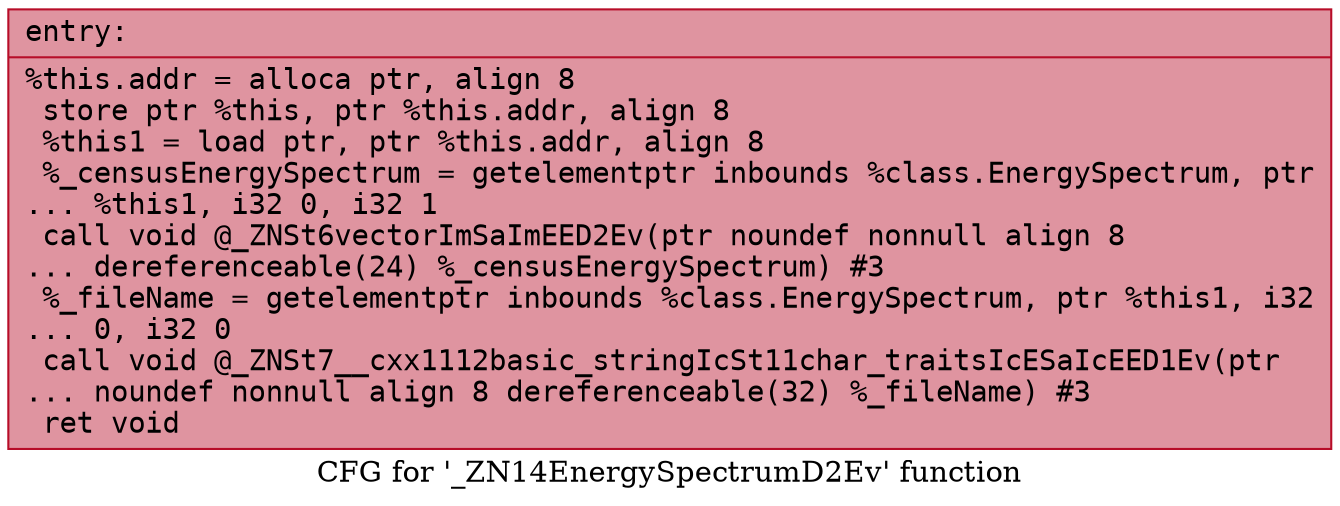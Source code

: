 digraph "CFG for '_ZN14EnergySpectrumD2Ev' function" {
	label="CFG for '_ZN14EnergySpectrumD2Ev' function";

	Node0x564271a75380 [shape=record,color="#b70d28ff", style=filled, fillcolor="#b70d2870" fontname="Courier",label="{entry:\l|  %this.addr = alloca ptr, align 8\l  store ptr %this, ptr %this.addr, align 8\l  %this1 = load ptr, ptr %this.addr, align 8\l  %_censusEnergySpectrum = getelementptr inbounds %class.EnergySpectrum, ptr\l... %this1, i32 0, i32 1\l  call void @_ZNSt6vectorImSaImEED2Ev(ptr noundef nonnull align 8\l... dereferenceable(24) %_censusEnergySpectrum) #3\l  %_fileName = getelementptr inbounds %class.EnergySpectrum, ptr %this1, i32\l... 0, i32 0\l  call void @_ZNSt7__cxx1112basic_stringIcSt11char_traitsIcESaIcEED1Ev(ptr\l... noundef nonnull align 8 dereferenceable(32) %_fileName) #3\l  ret void\l}"];
}
